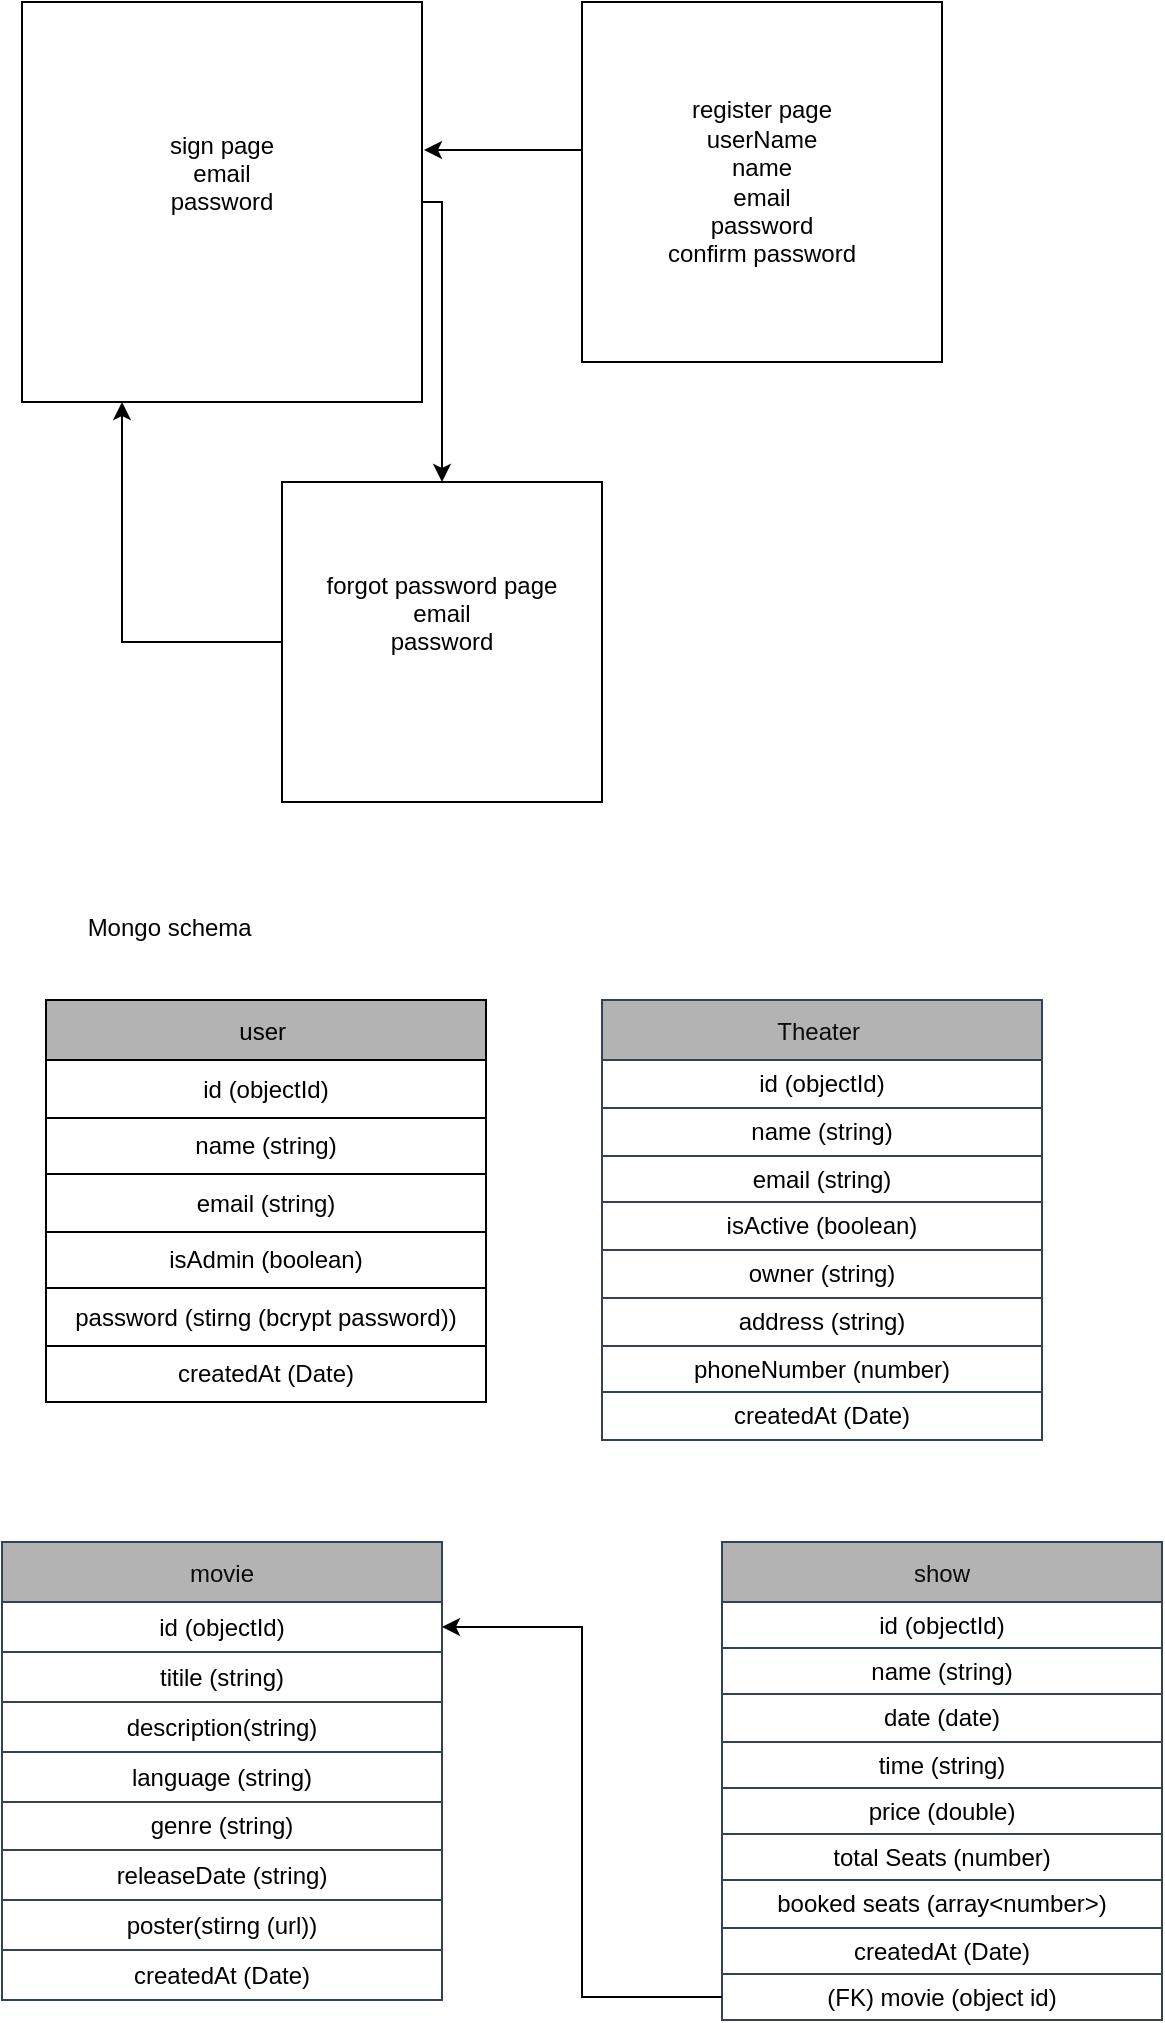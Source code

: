 <mxfile version="23.1.5" type="github">
  <diagram name="Page-1" id="M6PGy4sF8QqGyvfBdqNW">
    <mxGraphModel dx="880" dy="452" grid="1" gridSize="10" guides="1" tooltips="1" connect="1" arrows="1" fold="1" page="1" pageScale="1" pageWidth="850" pageHeight="1100" math="0" shadow="0">
      <root>
        <mxCell id="0" />
        <mxCell id="1" parent="0" />
        <mxCell id="MJ2QlPECyxGXblch5Ula-4" style="edgeStyle=orthogonalEdgeStyle;rounded=0;orthogonalLoop=1;jettySize=auto;html=1;exitX=1;exitY=0.5;exitDx=0;exitDy=0;" edge="1" parent="1" source="MJ2QlPECyxGXblch5Ula-1" target="MJ2QlPECyxGXblch5Ula-3">
          <mxGeometry relative="1" as="geometry">
            <Array as="points">
              <mxPoint x="240" y="130" />
            </Array>
          </mxGeometry>
        </mxCell>
        <mxCell id="MJ2QlPECyxGXblch5Ula-1" value="sign page&lt;br&gt;email&lt;br&gt;password&lt;br&gt;&amp;nbsp; &amp;nbsp; &amp;nbsp; &amp;nbsp; &amp;nbsp; &amp;nbsp; &amp;nbsp; &amp;nbsp; &amp;nbsp; &amp;nbsp; &amp;nbsp;&lt;div&gt;&lt;br/&gt;&lt;/div&gt;" style="whiteSpace=wrap;html=1;aspect=fixed;" vertex="1" parent="1">
          <mxGeometry x="30" y="30" width="200" height="200" as="geometry" />
        </mxCell>
        <mxCell id="MJ2QlPECyxGXblch5Ula-2" value="register page&lt;br&gt;userName&lt;br&gt;name&lt;br&gt;email&lt;br&gt;password&lt;br&gt;confirm password" style="whiteSpace=wrap;html=1;aspect=fixed;" vertex="1" parent="1">
          <mxGeometry x="310" y="30" width="180" height="180" as="geometry" />
        </mxCell>
        <mxCell id="MJ2QlPECyxGXblch5Ula-8" style="edgeStyle=orthogonalEdgeStyle;rounded=0;orthogonalLoop=1;jettySize=auto;html=1;exitX=0;exitY=0.5;exitDx=0;exitDy=0;entryX=0.25;entryY=1;entryDx=0;entryDy=0;" edge="1" parent="1" source="MJ2QlPECyxGXblch5Ula-3" target="MJ2QlPECyxGXblch5Ula-1">
          <mxGeometry relative="1" as="geometry" />
        </mxCell>
        <mxCell id="MJ2QlPECyxGXblch5Ula-3" value="forgot password page&lt;br&gt;email&lt;br&gt;password&lt;br&gt;&amp;nbsp; &amp;nbsp; &amp;nbsp; &amp;nbsp; &amp;nbsp; &amp;nbsp; &amp;nbsp; &amp;nbsp; &amp;nbsp; &amp;nbsp; &amp;nbsp;&lt;div&gt;&lt;br&gt;&lt;/div&gt;" style="whiteSpace=wrap;html=1;aspect=fixed;" vertex="1" parent="1">
          <mxGeometry x="160" y="270" width="160" height="160" as="geometry" />
        </mxCell>
        <mxCell id="MJ2QlPECyxGXblch5Ula-5" style="edgeStyle=orthogonalEdgeStyle;rounded=0;orthogonalLoop=1;jettySize=auto;html=1;entryX=1.005;entryY=0.37;entryDx=0;entryDy=0;entryPerimeter=0;" edge="1" parent="1" source="MJ2QlPECyxGXblch5Ula-2" target="MJ2QlPECyxGXblch5Ula-1">
          <mxGeometry relative="1" as="geometry">
            <Array as="points">
              <mxPoint x="280" y="104" />
              <mxPoint x="280" y="104" />
            </Array>
          </mxGeometry>
        </mxCell>
        <mxCell id="MJ2QlPECyxGXblch5Ula-9" value="user " style="shape=table;startSize=30;container=1;collapsible=0;childLayout=tableLayout;fillColor=#B3B3B3;" vertex="1" parent="1">
          <mxGeometry x="42" y="529" width="220" height="201" as="geometry" />
        </mxCell>
        <mxCell id="MJ2QlPECyxGXblch5Ula-27" style="shape=tableRow;horizontal=0;startSize=0;swimlaneHead=0;swimlaneBody=0;strokeColor=inherit;top=0;left=0;bottom=0;right=0;collapsible=0;dropTarget=0;fillColor=none;points=[[0,0.5],[1,0.5]];portConstraint=eastwest;" vertex="1" parent="MJ2QlPECyxGXblch5Ula-9">
          <mxGeometry y="30" width="220" height="29" as="geometry" />
        </mxCell>
        <mxCell id="MJ2QlPECyxGXblch5Ula-28" value="id (objectId)" style="shape=partialRectangle;html=1;whiteSpace=wrap;connectable=0;strokeColor=inherit;overflow=hidden;fillColor=none;top=0;left=0;bottom=0;right=0;pointerEvents=1;" vertex="1" parent="MJ2QlPECyxGXblch5Ula-27">
          <mxGeometry width="220" height="29" as="geometry">
            <mxRectangle width="220" height="29" as="alternateBounds" />
          </mxGeometry>
        </mxCell>
        <mxCell id="MJ2QlPECyxGXblch5Ula-12" value="" style="shape=tableRow;horizontal=0;startSize=0;swimlaneHead=0;swimlaneBody=0;strokeColor=inherit;top=0;left=0;bottom=0;right=0;collapsible=0;dropTarget=0;fillColor=none;points=[[0,0.5],[1,0.5]];portConstraint=eastwest;" vertex="1" parent="MJ2QlPECyxGXblch5Ula-9">
          <mxGeometry y="59" width="220" height="28" as="geometry" />
        </mxCell>
        <mxCell id="MJ2QlPECyxGXblch5Ula-13" value="name (string)" style="shape=partialRectangle;html=1;whiteSpace=wrap;connectable=0;strokeColor=inherit;overflow=hidden;fillColor=none;top=0;left=0;bottom=0;right=0;pointerEvents=1;" vertex="1" parent="MJ2QlPECyxGXblch5Ula-12">
          <mxGeometry width="220" height="28" as="geometry">
            <mxRectangle width="220" height="28" as="alternateBounds" />
          </mxGeometry>
        </mxCell>
        <mxCell id="MJ2QlPECyxGXblch5Ula-14" value="" style="shape=tableRow;horizontal=0;startSize=0;swimlaneHead=0;swimlaneBody=0;strokeColor=inherit;top=0;left=0;bottom=0;right=0;collapsible=0;dropTarget=0;fillColor=none;points=[[0,0.5],[1,0.5]];portConstraint=eastwest;" vertex="1" parent="MJ2QlPECyxGXblch5Ula-9">
          <mxGeometry y="87" width="220" height="29" as="geometry" />
        </mxCell>
        <mxCell id="MJ2QlPECyxGXblch5Ula-15" value="email (string)" style="shape=partialRectangle;html=1;whiteSpace=wrap;connectable=0;strokeColor=inherit;overflow=hidden;fillColor=none;top=0;left=0;bottom=0;right=0;pointerEvents=1;" vertex="1" parent="MJ2QlPECyxGXblch5Ula-14">
          <mxGeometry width="220" height="29" as="geometry">
            <mxRectangle width="220" height="29" as="alternateBounds" />
          </mxGeometry>
        </mxCell>
        <mxCell id="MJ2QlPECyxGXblch5Ula-16" value="" style="shape=tableRow;horizontal=0;startSize=0;swimlaneHead=0;swimlaneBody=0;strokeColor=inherit;top=0;left=0;bottom=0;right=0;collapsible=0;dropTarget=0;fillColor=none;points=[[0,0.5],[1,0.5]];portConstraint=eastwest;" vertex="1" parent="MJ2QlPECyxGXblch5Ula-9">
          <mxGeometry y="116" width="220" height="28" as="geometry" />
        </mxCell>
        <mxCell id="MJ2QlPECyxGXblch5Ula-17" value="isAdmin (boolean)" style="shape=partialRectangle;html=1;whiteSpace=wrap;connectable=0;strokeColor=inherit;overflow=hidden;fillColor=none;top=0;left=0;bottom=0;right=0;pointerEvents=1;" vertex="1" parent="MJ2QlPECyxGXblch5Ula-16">
          <mxGeometry width="220" height="28" as="geometry">
            <mxRectangle width="220" height="28" as="alternateBounds" />
          </mxGeometry>
        </mxCell>
        <mxCell id="MJ2QlPECyxGXblch5Ula-18" value="" style="shape=tableRow;horizontal=0;startSize=0;swimlaneHead=0;swimlaneBody=0;strokeColor=inherit;top=0;left=0;bottom=0;right=0;collapsible=0;dropTarget=0;fillColor=none;points=[[0,0.5],[1,0.5]];portConstraint=eastwest;" vertex="1" parent="MJ2QlPECyxGXblch5Ula-9">
          <mxGeometry y="144" width="220" height="29" as="geometry" />
        </mxCell>
        <mxCell id="MJ2QlPECyxGXblch5Ula-19" value="password (stirng (bcrypt password))" style="shape=partialRectangle;html=1;whiteSpace=wrap;connectable=0;strokeColor=inherit;overflow=hidden;fillColor=none;top=0;left=0;bottom=0;right=0;pointerEvents=1;" vertex="1" parent="MJ2QlPECyxGXblch5Ula-18">
          <mxGeometry width="220" height="29" as="geometry">
            <mxRectangle width="220" height="29" as="alternateBounds" />
          </mxGeometry>
        </mxCell>
        <mxCell id="MJ2QlPECyxGXblch5Ula-20" value="" style="shape=tableRow;horizontal=0;startSize=0;swimlaneHead=0;swimlaneBody=0;strokeColor=inherit;top=0;left=0;bottom=0;right=0;collapsible=0;dropTarget=0;fillColor=none;points=[[0,0.5],[1,0.5]];portConstraint=eastwest;" vertex="1" parent="MJ2QlPECyxGXblch5Ula-9">
          <mxGeometry y="173" width="220" height="28" as="geometry" />
        </mxCell>
        <mxCell id="MJ2QlPECyxGXblch5Ula-21" value="createdAt (Date)" style="shape=partialRectangle;html=1;whiteSpace=wrap;connectable=0;strokeColor=inherit;overflow=hidden;fillColor=none;top=0;left=0;bottom=0;right=0;pointerEvents=1;" vertex="1" parent="MJ2QlPECyxGXblch5Ula-20">
          <mxGeometry width="220" height="28" as="geometry">
            <mxRectangle width="220" height="28" as="alternateBounds" />
          </mxGeometry>
        </mxCell>
        <mxCell id="MJ2QlPECyxGXblch5Ula-22" value="Mongo schema&amp;nbsp;" style="text;html=1;align=center;verticalAlign=middle;resizable=0;points=[];autosize=1;strokeColor=none;fillColor=none;" vertex="1" parent="1">
          <mxGeometry x="50" y="478" width="110" height="30" as="geometry" />
        </mxCell>
        <mxCell id="MJ2QlPECyxGXblch5Ula-29" value="Theater " style="shape=table;startSize=30;container=1;collapsible=0;childLayout=tableLayout;fillColor=#B3B3B3;labelBackgroundColor=#B3B3B3;strokeColor=#314354;fontColor=#0d0c0c;" vertex="1" parent="1">
          <mxGeometry x="320" y="529" width="220" height="220" as="geometry" />
        </mxCell>
        <mxCell id="MJ2QlPECyxGXblch5Ula-30" style="shape=tableRow;horizontal=0;startSize=0;swimlaneHead=0;swimlaneBody=0;strokeColor=inherit;top=0;left=0;bottom=0;right=0;collapsible=0;dropTarget=0;fillColor=none;points=[[0,0.5],[1,0.5]];portConstraint=eastwest;" vertex="1" parent="MJ2QlPECyxGXblch5Ula-29">
          <mxGeometry y="30" width="220" height="24" as="geometry" />
        </mxCell>
        <mxCell id="MJ2QlPECyxGXblch5Ula-31" value="id (objectId)" style="shape=partialRectangle;html=1;whiteSpace=wrap;connectable=0;strokeColor=inherit;overflow=hidden;fillColor=none;top=0;left=0;bottom=0;right=0;pointerEvents=1;" vertex="1" parent="MJ2QlPECyxGXblch5Ula-30">
          <mxGeometry width="220" height="24" as="geometry">
            <mxRectangle width="220" height="24" as="alternateBounds" />
          </mxGeometry>
        </mxCell>
        <mxCell id="MJ2QlPECyxGXblch5Ula-34" value="" style="shape=tableRow;horizontal=0;startSize=0;swimlaneHead=0;swimlaneBody=0;strokeColor=inherit;top=0;left=0;bottom=0;right=0;collapsible=0;dropTarget=0;fillColor=none;points=[[0,0.5],[1,0.5]];portConstraint=eastwest;" vertex="1" parent="MJ2QlPECyxGXblch5Ula-29">
          <mxGeometry y="54" width="220" height="24" as="geometry" />
        </mxCell>
        <mxCell id="MJ2QlPECyxGXblch5Ula-35" value="name (string)" style="shape=partialRectangle;html=1;whiteSpace=wrap;connectable=0;strokeColor=inherit;overflow=hidden;fillColor=none;top=0;left=0;bottom=0;right=0;pointerEvents=1;" vertex="1" parent="MJ2QlPECyxGXblch5Ula-34">
          <mxGeometry width="220" height="24" as="geometry">
            <mxRectangle width="220" height="24" as="alternateBounds" />
          </mxGeometry>
        </mxCell>
        <mxCell id="MJ2QlPECyxGXblch5Ula-36" value="" style="shape=tableRow;horizontal=0;startSize=0;swimlaneHead=0;swimlaneBody=0;strokeColor=inherit;top=0;left=0;bottom=0;right=0;collapsible=0;dropTarget=0;fillColor=none;points=[[0,0.5],[1,0.5]];portConstraint=eastwest;" vertex="1" parent="MJ2QlPECyxGXblch5Ula-29">
          <mxGeometry y="78" width="220" height="23" as="geometry" />
        </mxCell>
        <mxCell id="MJ2QlPECyxGXblch5Ula-37" value="email (string)" style="shape=partialRectangle;html=1;whiteSpace=wrap;connectable=0;strokeColor=inherit;overflow=hidden;fillColor=none;top=0;left=0;bottom=0;right=0;pointerEvents=1;" vertex="1" parent="MJ2QlPECyxGXblch5Ula-36">
          <mxGeometry width="220" height="23" as="geometry">
            <mxRectangle width="220" height="23" as="alternateBounds" />
          </mxGeometry>
        </mxCell>
        <mxCell id="MJ2QlPECyxGXblch5Ula-38" value="" style="shape=tableRow;horizontal=0;startSize=0;swimlaneHead=0;swimlaneBody=0;strokeColor=inherit;top=0;left=0;bottom=0;right=0;collapsible=0;dropTarget=0;fillColor=none;points=[[0,0.5],[1,0.5]];portConstraint=eastwest;" vertex="1" parent="MJ2QlPECyxGXblch5Ula-29">
          <mxGeometry y="101" width="220" height="24" as="geometry" />
        </mxCell>
        <mxCell id="MJ2QlPECyxGXblch5Ula-39" value="isActive (boolean)" style="shape=partialRectangle;html=1;whiteSpace=wrap;connectable=0;strokeColor=inherit;overflow=hidden;fillColor=none;top=0;left=0;bottom=0;right=0;pointerEvents=1;" vertex="1" parent="MJ2QlPECyxGXblch5Ula-38">
          <mxGeometry width="220" height="24" as="geometry">
            <mxRectangle width="220" height="24" as="alternateBounds" />
          </mxGeometry>
        </mxCell>
        <mxCell id="MJ2QlPECyxGXblch5Ula-40" value="" style="shape=tableRow;horizontal=0;startSize=0;swimlaneHead=0;swimlaneBody=0;strokeColor=inherit;top=0;left=0;bottom=0;right=0;collapsible=0;dropTarget=0;fillColor=none;points=[[0,0.5],[1,0.5]];portConstraint=eastwest;" vertex="1" parent="MJ2QlPECyxGXblch5Ula-29">
          <mxGeometry y="125" width="220" height="24" as="geometry" />
        </mxCell>
        <mxCell id="MJ2QlPECyxGXblch5Ula-41" value="owner (string)" style="shape=partialRectangle;html=1;whiteSpace=wrap;connectable=0;strokeColor=inherit;overflow=hidden;fillColor=none;top=0;left=0;bottom=0;right=0;pointerEvents=1;" vertex="1" parent="MJ2QlPECyxGXblch5Ula-40">
          <mxGeometry width="220" height="24" as="geometry">
            <mxRectangle width="220" height="24" as="alternateBounds" />
          </mxGeometry>
        </mxCell>
        <mxCell id="MJ2QlPECyxGXblch5Ula-45" style="shape=tableRow;horizontal=0;startSize=0;swimlaneHead=0;swimlaneBody=0;strokeColor=inherit;top=0;left=0;bottom=0;right=0;collapsible=0;dropTarget=0;fillColor=none;points=[[0,0.5],[1,0.5]];portConstraint=eastwest;" vertex="1" parent="MJ2QlPECyxGXblch5Ula-29">
          <mxGeometry y="149" width="220" height="24" as="geometry" />
        </mxCell>
        <mxCell id="MJ2QlPECyxGXblch5Ula-46" value="address (string)" style="shape=partialRectangle;html=1;whiteSpace=wrap;connectable=0;strokeColor=inherit;overflow=hidden;fillColor=none;top=0;left=0;bottom=0;right=0;pointerEvents=1;" vertex="1" parent="MJ2QlPECyxGXblch5Ula-45">
          <mxGeometry width="220" height="24" as="geometry">
            <mxRectangle width="220" height="24" as="alternateBounds" />
          </mxGeometry>
        </mxCell>
        <mxCell id="MJ2QlPECyxGXblch5Ula-47" style="shape=tableRow;horizontal=0;startSize=0;swimlaneHead=0;swimlaneBody=0;strokeColor=inherit;top=0;left=0;bottom=0;right=0;collapsible=0;dropTarget=0;fillColor=none;points=[[0,0.5],[1,0.5]];portConstraint=eastwest;" vertex="1" parent="MJ2QlPECyxGXblch5Ula-29">
          <mxGeometry y="173" width="220" height="23" as="geometry" />
        </mxCell>
        <mxCell id="MJ2QlPECyxGXblch5Ula-48" value="phoneNumber (number)" style="shape=partialRectangle;html=1;whiteSpace=wrap;connectable=0;strokeColor=inherit;overflow=hidden;fillColor=none;top=0;left=0;bottom=0;right=0;pointerEvents=1;" vertex="1" parent="MJ2QlPECyxGXblch5Ula-47">
          <mxGeometry width="220" height="23" as="geometry">
            <mxRectangle width="220" height="23" as="alternateBounds" />
          </mxGeometry>
        </mxCell>
        <mxCell id="MJ2QlPECyxGXblch5Ula-42" value="" style="shape=tableRow;horizontal=0;startSize=0;swimlaneHead=0;swimlaneBody=0;strokeColor=inherit;top=0;left=0;bottom=0;right=0;collapsible=0;dropTarget=0;fillColor=none;points=[[0,0.5],[1,0.5]];portConstraint=eastwest;" vertex="1" parent="MJ2QlPECyxGXblch5Ula-29">
          <mxGeometry y="196" width="220" height="24" as="geometry" />
        </mxCell>
        <mxCell id="MJ2QlPECyxGXblch5Ula-43" value="createdAt (Date)" style="shape=partialRectangle;html=1;whiteSpace=wrap;connectable=0;strokeColor=inherit;overflow=hidden;fillColor=none;top=0;left=0;bottom=0;right=0;pointerEvents=1;" vertex="1" parent="MJ2QlPECyxGXblch5Ula-42">
          <mxGeometry width="220" height="24" as="geometry">
            <mxRectangle width="220" height="24" as="alternateBounds" />
          </mxGeometry>
        </mxCell>
        <mxCell id="MJ2QlPECyxGXblch5Ula-49" value="movie" style="shape=table;startSize=30;container=1;collapsible=0;childLayout=tableLayout;fillColor=#B3B3B3;labelBackgroundColor=#B3B3B3;strokeColor=#314354;fontColor=#0d0c0c;" vertex="1" parent="1">
          <mxGeometry x="20" y="800" width="220" height="229" as="geometry" />
        </mxCell>
        <mxCell id="MJ2QlPECyxGXblch5Ula-50" style="shape=tableRow;horizontal=0;startSize=0;swimlaneHead=0;swimlaneBody=0;strokeColor=inherit;top=0;left=0;bottom=0;right=0;collapsible=0;dropTarget=0;fillColor=none;points=[[0,0.5],[1,0.5]];portConstraint=eastwest;" vertex="1" parent="MJ2QlPECyxGXblch5Ula-49">
          <mxGeometry y="30" width="220" height="25" as="geometry" />
        </mxCell>
        <mxCell id="MJ2QlPECyxGXblch5Ula-51" value="id (objectId)" style="shape=partialRectangle;html=1;whiteSpace=wrap;connectable=0;strokeColor=inherit;overflow=hidden;fillColor=none;top=0;left=0;bottom=0;right=0;pointerEvents=1;" vertex="1" parent="MJ2QlPECyxGXblch5Ula-50">
          <mxGeometry width="220" height="25" as="geometry">
            <mxRectangle width="220" height="25" as="alternateBounds" />
          </mxGeometry>
        </mxCell>
        <mxCell id="MJ2QlPECyxGXblch5Ula-52" value="" style="shape=tableRow;horizontal=0;startSize=0;swimlaneHead=0;swimlaneBody=0;strokeColor=inherit;top=0;left=0;bottom=0;right=0;collapsible=0;dropTarget=0;fillColor=none;points=[[0,0.5],[1,0.5]];portConstraint=eastwest;" vertex="1" parent="MJ2QlPECyxGXblch5Ula-49">
          <mxGeometry y="55" width="220" height="25" as="geometry" />
        </mxCell>
        <mxCell id="MJ2QlPECyxGXblch5Ula-53" value="titile (string)" style="shape=partialRectangle;html=1;whiteSpace=wrap;connectable=0;strokeColor=inherit;overflow=hidden;fillColor=none;top=0;left=0;bottom=0;right=0;pointerEvents=1;" vertex="1" parent="MJ2QlPECyxGXblch5Ula-52">
          <mxGeometry width="220" height="25" as="geometry">
            <mxRectangle width="220" height="25" as="alternateBounds" />
          </mxGeometry>
        </mxCell>
        <mxCell id="MJ2QlPECyxGXblch5Ula-54" value="" style="shape=tableRow;horizontal=0;startSize=0;swimlaneHead=0;swimlaneBody=0;strokeColor=inherit;top=0;left=0;bottom=0;right=0;collapsible=0;dropTarget=0;fillColor=none;points=[[0,0.5],[1,0.5]];portConstraint=eastwest;" vertex="1" parent="MJ2QlPECyxGXblch5Ula-49">
          <mxGeometry y="80" width="220" height="25" as="geometry" />
        </mxCell>
        <mxCell id="MJ2QlPECyxGXblch5Ula-55" value="description(string)" style="shape=partialRectangle;html=1;whiteSpace=wrap;connectable=0;strokeColor=inherit;overflow=hidden;fillColor=none;top=0;left=0;bottom=0;right=0;pointerEvents=1;" vertex="1" parent="MJ2QlPECyxGXblch5Ula-54">
          <mxGeometry width="220" height="25" as="geometry">
            <mxRectangle width="220" height="25" as="alternateBounds" />
          </mxGeometry>
        </mxCell>
        <mxCell id="MJ2QlPECyxGXblch5Ula-56" value="" style="shape=tableRow;horizontal=0;startSize=0;swimlaneHead=0;swimlaneBody=0;strokeColor=inherit;top=0;left=0;bottom=0;right=0;collapsible=0;dropTarget=0;fillColor=none;points=[[0,0.5],[1,0.5]];portConstraint=eastwest;" vertex="1" parent="MJ2QlPECyxGXblch5Ula-49">
          <mxGeometry y="105" width="220" height="25" as="geometry" />
        </mxCell>
        <mxCell id="MJ2QlPECyxGXblch5Ula-57" value="language (string)" style="shape=partialRectangle;html=1;whiteSpace=wrap;connectable=0;strokeColor=inherit;overflow=hidden;fillColor=none;top=0;left=0;bottom=0;right=0;pointerEvents=1;" vertex="1" parent="MJ2QlPECyxGXblch5Ula-56">
          <mxGeometry width="220" height="25" as="geometry">
            <mxRectangle width="220" height="25" as="alternateBounds" />
          </mxGeometry>
        </mxCell>
        <mxCell id="MJ2QlPECyxGXblch5Ula-58" value="" style="shape=tableRow;horizontal=0;startSize=0;swimlaneHead=0;swimlaneBody=0;strokeColor=inherit;top=0;left=0;bottom=0;right=0;collapsible=0;dropTarget=0;fillColor=none;points=[[0,0.5],[1,0.5]];portConstraint=eastwest;" vertex="1" parent="MJ2QlPECyxGXblch5Ula-49">
          <mxGeometry y="130" width="220" height="24" as="geometry" />
        </mxCell>
        <mxCell id="MJ2QlPECyxGXblch5Ula-59" value="genre (string)" style="shape=partialRectangle;html=1;whiteSpace=wrap;connectable=0;strokeColor=inherit;overflow=hidden;fillColor=none;top=0;left=0;bottom=0;right=0;pointerEvents=1;" vertex="1" parent="MJ2QlPECyxGXblch5Ula-58">
          <mxGeometry width="220" height="24" as="geometry">
            <mxRectangle width="220" height="24" as="alternateBounds" />
          </mxGeometry>
        </mxCell>
        <mxCell id="MJ2QlPECyxGXblch5Ula-60" style="shape=tableRow;horizontal=0;startSize=0;swimlaneHead=0;swimlaneBody=0;strokeColor=inherit;top=0;left=0;bottom=0;right=0;collapsible=0;dropTarget=0;fillColor=none;points=[[0,0.5],[1,0.5]];portConstraint=eastwest;" vertex="1" parent="MJ2QlPECyxGXblch5Ula-49">
          <mxGeometry y="154" width="220" height="25" as="geometry" />
        </mxCell>
        <mxCell id="MJ2QlPECyxGXblch5Ula-61" value="releaseDate (string)" style="shape=partialRectangle;html=1;whiteSpace=wrap;connectable=0;strokeColor=inherit;overflow=hidden;fillColor=none;top=0;left=0;bottom=0;right=0;pointerEvents=1;" vertex="1" parent="MJ2QlPECyxGXblch5Ula-60">
          <mxGeometry width="220" height="25" as="geometry">
            <mxRectangle width="220" height="25" as="alternateBounds" />
          </mxGeometry>
        </mxCell>
        <mxCell id="MJ2QlPECyxGXblch5Ula-62" style="shape=tableRow;horizontal=0;startSize=0;swimlaneHead=0;swimlaneBody=0;strokeColor=inherit;top=0;left=0;bottom=0;right=0;collapsible=0;dropTarget=0;fillColor=none;points=[[0,0.5],[1,0.5]];portConstraint=eastwest;" vertex="1" parent="MJ2QlPECyxGXblch5Ula-49">
          <mxGeometry y="179" width="220" height="25" as="geometry" />
        </mxCell>
        <mxCell id="MJ2QlPECyxGXblch5Ula-63" value="poster(stirng (url))" style="shape=partialRectangle;html=1;whiteSpace=wrap;connectable=0;strokeColor=inherit;overflow=hidden;fillColor=none;top=0;left=0;bottom=0;right=0;pointerEvents=1;" vertex="1" parent="MJ2QlPECyxGXblch5Ula-62">
          <mxGeometry width="220" height="25" as="geometry">
            <mxRectangle width="220" height="25" as="alternateBounds" />
          </mxGeometry>
        </mxCell>
        <mxCell id="MJ2QlPECyxGXblch5Ula-64" value="" style="shape=tableRow;horizontal=0;startSize=0;swimlaneHead=0;swimlaneBody=0;strokeColor=inherit;top=0;left=0;bottom=0;right=0;collapsible=0;dropTarget=0;fillColor=none;points=[[0,0.5],[1,0.5]];portConstraint=eastwest;" vertex="1" parent="MJ2QlPECyxGXblch5Ula-49">
          <mxGeometry y="204" width="220" height="25" as="geometry" />
        </mxCell>
        <mxCell id="MJ2QlPECyxGXblch5Ula-65" value="createdAt (Date)" style="shape=partialRectangle;html=1;whiteSpace=wrap;connectable=0;strokeColor=inherit;overflow=hidden;fillColor=none;top=0;left=0;bottom=0;right=0;pointerEvents=1;" vertex="1" parent="MJ2QlPECyxGXblch5Ula-64">
          <mxGeometry width="220" height="25" as="geometry">
            <mxRectangle width="220" height="25" as="alternateBounds" />
          </mxGeometry>
        </mxCell>
        <mxCell id="MJ2QlPECyxGXblch5Ula-67" value="show" style="shape=table;startSize=30;container=1;collapsible=0;childLayout=tableLayout;fillColor=#B3B3B3;labelBackgroundColor=#B3B3B3;strokeColor=#314354;fontColor=#0d0c0c;" vertex="1" parent="1">
          <mxGeometry x="380" y="800" width="220" height="239" as="geometry" />
        </mxCell>
        <mxCell id="MJ2QlPECyxGXblch5Ula-68" style="shape=tableRow;horizontal=0;startSize=0;swimlaneHead=0;swimlaneBody=0;strokeColor=inherit;top=0;left=0;bottom=0;right=0;collapsible=0;dropTarget=0;fillColor=none;points=[[0,0.5],[1,0.5]];portConstraint=eastwest;" vertex="1" parent="MJ2QlPECyxGXblch5Ula-67">
          <mxGeometry y="30" width="220" height="23" as="geometry" />
        </mxCell>
        <mxCell id="MJ2QlPECyxGXblch5Ula-69" value="id (objectId)" style="shape=partialRectangle;html=1;whiteSpace=wrap;connectable=0;strokeColor=inherit;overflow=hidden;fillColor=none;top=0;left=0;bottom=0;right=0;pointerEvents=1;" vertex="1" parent="MJ2QlPECyxGXblch5Ula-68">
          <mxGeometry width="220" height="23" as="geometry">
            <mxRectangle width="220" height="23" as="alternateBounds" />
          </mxGeometry>
        </mxCell>
        <mxCell id="MJ2QlPECyxGXblch5Ula-70" value="" style="shape=tableRow;horizontal=0;startSize=0;swimlaneHead=0;swimlaneBody=0;strokeColor=inherit;top=0;left=0;bottom=0;right=0;collapsible=0;dropTarget=0;fillColor=none;points=[[0,0.5],[1,0.5]];portConstraint=eastwest;" vertex="1" parent="MJ2QlPECyxGXblch5Ula-67">
          <mxGeometry y="53" width="220" height="23" as="geometry" />
        </mxCell>
        <mxCell id="MJ2QlPECyxGXblch5Ula-71" value="name (string)" style="shape=partialRectangle;html=1;whiteSpace=wrap;connectable=0;strokeColor=inherit;overflow=hidden;fillColor=none;top=0;left=0;bottom=0;right=0;pointerEvents=1;" vertex="1" parent="MJ2QlPECyxGXblch5Ula-70">
          <mxGeometry width="220" height="23" as="geometry">
            <mxRectangle width="220" height="23" as="alternateBounds" />
          </mxGeometry>
        </mxCell>
        <mxCell id="MJ2QlPECyxGXblch5Ula-72" value="" style="shape=tableRow;horizontal=0;startSize=0;swimlaneHead=0;swimlaneBody=0;strokeColor=inherit;top=0;left=0;bottom=0;right=0;collapsible=0;dropTarget=0;fillColor=none;points=[[0,0.5],[1,0.5]];portConstraint=eastwest;" vertex="1" parent="MJ2QlPECyxGXblch5Ula-67">
          <mxGeometry y="76" width="220" height="24" as="geometry" />
        </mxCell>
        <mxCell id="MJ2QlPECyxGXblch5Ula-73" value="date (date)" style="shape=partialRectangle;html=1;whiteSpace=wrap;connectable=0;strokeColor=inherit;overflow=hidden;fillColor=none;top=0;left=0;bottom=0;right=0;pointerEvents=1;" vertex="1" parent="MJ2QlPECyxGXblch5Ula-72">
          <mxGeometry width="220" height="24" as="geometry">
            <mxRectangle width="220" height="24" as="alternateBounds" />
          </mxGeometry>
        </mxCell>
        <mxCell id="MJ2QlPECyxGXblch5Ula-74" value="" style="shape=tableRow;horizontal=0;startSize=0;swimlaneHead=0;swimlaneBody=0;strokeColor=inherit;top=0;left=0;bottom=0;right=0;collapsible=0;dropTarget=0;fillColor=none;points=[[0,0.5],[1,0.5]];portConstraint=eastwest;" vertex="1" parent="MJ2QlPECyxGXblch5Ula-67">
          <mxGeometry y="100" width="220" height="23" as="geometry" />
        </mxCell>
        <mxCell id="MJ2QlPECyxGXblch5Ula-75" value="time (string)" style="shape=partialRectangle;html=1;whiteSpace=wrap;connectable=0;strokeColor=inherit;overflow=hidden;fillColor=none;top=0;left=0;bottom=0;right=0;pointerEvents=1;" vertex="1" parent="MJ2QlPECyxGXblch5Ula-74">
          <mxGeometry width="220" height="23" as="geometry">
            <mxRectangle width="220" height="23" as="alternateBounds" />
          </mxGeometry>
        </mxCell>
        <mxCell id="MJ2QlPECyxGXblch5Ula-76" value="" style="shape=tableRow;horizontal=0;startSize=0;swimlaneHead=0;swimlaneBody=0;strokeColor=inherit;top=0;left=0;bottom=0;right=0;collapsible=0;dropTarget=0;fillColor=none;points=[[0,0.5],[1,0.5]];portConstraint=eastwest;" vertex="1" parent="MJ2QlPECyxGXblch5Ula-67">
          <mxGeometry y="123" width="220" height="23" as="geometry" />
        </mxCell>
        <mxCell id="MJ2QlPECyxGXblch5Ula-77" value="price (double)" style="shape=partialRectangle;html=1;whiteSpace=wrap;connectable=0;strokeColor=inherit;overflow=hidden;fillColor=none;top=0;left=0;bottom=0;right=0;pointerEvents=1;" vertex="1" parent="MJ2QlPECyxGXblch5Ula-76">
          <mxGeometry width="220" height="23" as="geometry">
            <mxRectangle width="220" height="23" as="alternateBounds" />
          </mxGeometry>
        </mxCell>
        <mxCell id="MJ2QlPECyxGXblch5Ula-78" style="shape=tableRow;horizontal=0;startSize=0;swimlaneHead=0;swimlaneBody=0;strokeColor=inherit;top=0;left=0;bottom=0;right=0;collapsible=0;dropTarget=0;fillColor=none;points=[[0,0.5],[1,0.5]];portConstraint=eastwest;" vertex="1" parent="MJ2QlPECyxGXblch5Ula-67">
          <mxGeometry y="146" width="220" height="23" as="geometry" />
        </mxCell>
        <mxCell id="MJ2QlPECyxGXblch5Ula-79" value="total Seats (number)" style="shape=partialRectangle;html=1;whiteSpace=wrap;connectable=0;strokeColor=inherit;overflow=hidden;fillColor=none;top=0;left=0;bottom=0;right=0;pointerEvents=1;" vertex="1" parent="MJ2QlPECyxGXblch5Ula-78">
          <mxGeometry width="220" height="23" as="geometry">
            <mxRectangle width="220" height="23" as="alternateBounds" />
          </mxGeometry>
        </mxCell>
        <mxCell id="MJ2QlPECyxGXblch5Ula-80" style="shape=tableRow;horizontal=0;startSize=0;swimlaneHead=0;swimlaneBody=0;strokeColor=inherit;top=0;left=0;bottom=0;right=0;collapsible=0;dropTarget=0;fillColor=none;points=[[0,0.5],[1,0.5]];portConstraint=eastwest;" vertex="1" parent="MJ2QlPECyxGXblch5Ula-67">
          <mxGeometry y="169" width="220" height="24" as="geometry" />
        </mxCell>
        <mxCell id="MJ2QlPECyxGXblch5Ula-81" value="booked seats (array&amp;lt;number&amp;gt;)" style="shape=partialRectangle;html=1;whiteSpace=wrap;connectable=0;strokeColor=inherit;overflow=hidden;fillColor=none;top=0;left=0;bottom=0;right=0;pointerEvents=1;" vertex="1" parent="MJ2QlPECyxGXblch5Ula-80">
          <mxGeometry width="220" height="24" as="geometry">
            <mxRectangle width="220" height="24" as="alternateBounds" />
          </mxGeometry>
        </mxCell>
        <mxCell id="MJ2QlPECyxGXblch5Ula-82" value="" style="shape=tableRow;horizontal=0;startSize=0;swimlaneHead=0;swimlaneBody=0;strokeColor=inherit;top=0;left=0;bottom=0;right=0;collapsible=0;dropTarget=0;fillColor=none;points=[[0,0.5],[1,0.5]];portConstraint=eastwest;" vertex="1" parent="MJ2QlPECyxGXblch5Ula-67">
          <mxGeometry y="193" width="220" height="23" as="geometry" />
        </mxCell>
        <mxCell id="MJ2QlPECyxGXblch5Ula-83" value="createdAt (Date)" style="shape=partialRectangle;html=1;whiteSpace=wrap;connectable=0;strokeColor=inherit;overflow=hidden;fillColor=none;top=0;left=0;bottom=0;right=0;pointerEvents=1;" vertex="1" parent="MJ2QlPECyxGXblch5Ula-82">
          <mxGeometry width="220" height="23" as="geometry">
            <mxRectangle width="220" height="23" as="alternateBounds" />
          </mxGeometry>
        </mxCell>
        <mxCell id="MJ2QlPECyxGXblch5Ula-87" style="shape=tableRow;horizontal=0;startSize=0;swimlaneHead=0;swimlaneBody=0;strokeColor=inherit;top=0;left=0;bottom=0;right=0;collapsible=0;dropTarget=0;fillColor=none;points=[[0,0.5],[1,0.5]];portConstraint=eastwest;" vertex="1" parent="MJ2QlPECyxGXblch5Ula-67">
          <mxGeometry y="216" width="220" height="23" as="geometry" />
        </mxCell>
        <mxCell id="MJ2QlPECyxGXblch5Ula-88" value="(FK) movie (object id)" style="shape=partialRectangle;html=1;whiteSpace=wrap;connectable=0;strokeColor=inherit;overflow=hidden;fillColor=none;top=0;left=0;bottom=0;right=0;pointerEvents=1;" vertex="1" parent="MJ2QlPECyxGXblch5Ula-87">
          <mxGeometry width="220" height="23" as="geometry">
            <mxRectangle width="220" height="23" as="alternateBounds" />
          </mxGeometry>
        </mxCell>
        <mxCell id="MJ2QlPECyxGXblch5Ula-92" style="edgeStyle=orthogonalEdgeStyle;rounded=0;orthogonalLoop=1;jettySize=auto;html=1;entryX=1;entryY=0.5;entryDx=0;entryDy=0;" edge="1" parent="1" source="MJ2QlPECyxGXblch5Ula-87" target="MJ2QlPECyxGXblch5Ula-50">
          <mxGeometry relative="1" as="geometry" />
        </mxCell>
      </root>
    </mxGraphModel>
  </diagram>
</mxfile>
